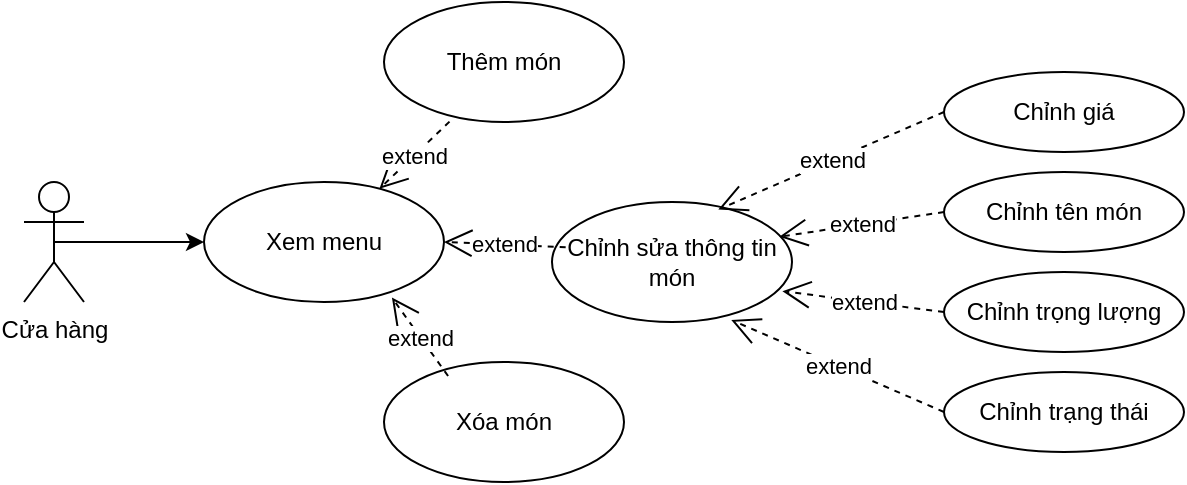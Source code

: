 <mxfile version="24.7.12">
  <diagram name="Trang-1" id="mTAyE8ov1XycSRFEkVgL">
    <mxGraphModel dx="1050" dy="557" grid="1" gridSize="10" guides="1" tooltips="1" connect="1" arrows="1" fold="1" page="1" pageScale="1" pageWidth="827" pageHeight="1169" math="0" shadow="0">
      <root>
        <mxCell id="0" />
        <mxCell id="1" parent="0" />
        <mxCell id="khxOmThZWsIG-eRezaMW-1" value="Cửa hàng" style="shape=umlActor;verticalLabelPosition=bottom;verticalAlign=top;html=1;outlineConnect=0;" vertex="1" parent="1">
          <mxGeometry x="150" y="160" width="30" height="60" as="geometry" />
        </mxCell>
        <mxCell id="khxOmThZWsIG-eRezaMW-2" value="" style="endArrow=classic;html=1;rounded=0;exitX=0.5;exitY=0.5;exitDx=0;exitDy=0;exitPerimeter=0;entryX=0;entryY=0.5;entryDx=0;entryDy=0;" edge="1" parent="1" source="khxOmThZWsIG-eRezaMW-1" target="khxOmThZWsIG-eRezaMW-3">
          <mxGeometry width="50" height="50" relative="1" as="geometry">
            <mxPoint x="240" y="340" as="sourcePoint" />
            <mxPoint x="240" y="180" as="targetPoint" />
          </mxGeometry>
        </mxCell>
        <mxCell id="khxOmThZWsIG-eRezaMW-3" value="Xem menu" style="ellipse;whiteSpace=wrap;html=1;" vertex="1" parent="1">
          <mxGeometry x="240" y="160" width="120" height="60" as="geometry" />
        </mxCell>
        <mxCell id="khxOmThZWsIG-eRezaMW-4" value="extend" style="endArrow=open;endSize=12;dashed=1;html=1;rounded=0;exitX=0.273;exitY=0.997;exitDx=0;exitDy=0;exitPerimeter=0;" edge="1" parent="1" source="khxOmThZWsIG-eRezaMW-5" target="khxOmThZWsIG-eRezaMW-3">
          <mxGeometry width="160" relative="1" as="geometry">
            <mxPoint x="450" y="410" as="sourcePoint" />
            <mxPoint x="610" y="410" as="targetPoint" />
          </mxGeometry>
        </mxCell>
        <mxCell id="khxOmThZWsIG-eRezaMW-5" value="Thêm món" style="ellipse;whiteSpace=wrap;html=1;" vertex="1" parent="1">
          <mxGeometry x="330" y="70" width="120" height="60" as="geometry" />
        </mxCell>
        <mxCell id="khxOmThZWsIG-eRezaMW-6" value="Xóa món" style="ellipse;whiteSpace=wrap;html=1;" vertex="1" parent="1">
          <mxGeometry x="330" y="250" width="120" height="60" as="geometry" />
        </mxCell>
        <mxCell id="khxOmThZWsIG-eRezaMW-7" value="Chỉnh sửa thông tin món" style="ellipse;whiteSpace=wrap;html=1;" vertex="1" parent="1">
          <mxGeometry x="414" y="170" width="120" height="60" as="geometry" />
        </mxCell>
        <mxCell id="khxOmThZWsIG-eRezaMW-10" value="Chỉnh giá" style="ellipse;whiteSpace=wrap;html=1;" vertex="1" parent="1">
          <mxGeometry x="610" y="105" width="120" height="40" as="geometry" />
        </mxCell>
        <mxCell id="khxOmThZWsIG-eRezaMW-11" value="Chỉnh tên món" style="ellipse;whiteSpace=wrap;html=1;" vertex="1" parent="1">
          <mxGeometry x="610" y="155" width="120" height="40" as="geometry" />
        </mxCell>
        <mxCell id="khxOmThZWsIG-eRezaMW-12" value="Chỉnh trọng lượng" style="ellipse;whiteSpace=wrap;html=1;" vertex="1" parent="1">
          <mxGeometry x="610" y="205" width="120" height="40" as="geometry" />
        </mxCell>
        <mxCell id="khxOmThZWsIG-eRezaMW-13" value="Chỉnh trạng thái" style="ellipse;whiteSpace=wrap;html=1;" vertex="1" parent="1">
          <mxGeometry x="610" y="255" width="120" height="40" as="geometry" />
        </mxCell>
        <mxCell id="khxOmThZWsIG-eRezaMW-15" value="extend" style="endArrow=open;endSize=12;dashed=1;html=1;rounded=0;exitX=0.057;exitY=0.377;exitDx=0;exitDy=0;exitPerimeter=0;entryX=1;entryY=0.5;entryDx=0;entryDy=0;" edge="1" parent="1" source="khxOmThZWsIG-eRezaMW-7" target="khxOmThZWsIG-eRezaMW-3">
          <mxGeometry width="160" relative="1" as="geometry">
            <mxPoint x="373" y="140" as="sourcePoint" />
            <mxPoint x="338" y="173" as="targetPoint" />
          </mxGeometry>
        </mxCell>
        <mxCell id="khxOmThZWsIG-eRezaMW-16" value="extend" style="endArrow=open;endSize=12;dashed=1;html=1;rounded=0;exitX=0.267;exitY=0.117;exitDx=0;exitDy=0;exitPerimeter=0;entryX=0.783;entryY=0.963;entryDx=0;entryDy=0;entryPerimeter=0;" edge="1" parent="1" source="khxOmThZWsIG-eRezaMW-6" target="khxOmThZWsIG-eRezaMW-3">
          <mxGeometry width="160" relative="1" as="geometry">
            <mxPoint x="431" y="203" as="sourcePoint" />
            <mxPoint x="370" y="200" as="targetPoint" />
          </mxGeometry>
        </mxCell>
        <mxCell id="khxOmThZWsIG-eRezaMW-17" value="extend" style="endArrow=open;endSize=12;dashed=1;html=1;rounded=0;exitX=0;exitY=0.5;exitDx=0;exitDy=0;entryX=0.693;entryY=0.063;entryDx=0;entryDy=0;entryPerimeter=0;" edge="1" parent="1" source="khxOmThZWsIG-eRezaMW-10" target="khxOmThZWsIG-eRezaMW-7">
          <mxGeometry width="160" relative="1" as="geometry">
            <mxPoint x="431" y="203" as="sourcePoint" />
            <mxPoint x="370" y="200" as="targetPoint" />
          </mxGeometry>
        </mxCell>
        <mxCell id="khxOmThZWsIG-eRezaMW-18" value="extend" style="endArrow=open;endSize=12;dashed=1;html=1;rounded=0;exitX=0;exitY=0.5;exitDx=0;exitDy=0;entryX=0.947;entryY=0.29;entryDx=0;entryDy=0;entryPerimeter=0;" edge="1" parent="1" source="khxOmThZWsIG-eRezaMW-11" target="khxOmThZWsIG-eRezaMW-7">
          <mxGeometry width="160" relative="1" as="geometry">
            <mxPoint x="441" y="213" as="sourcePoint" />
            <mxPoint x="380" y="210" as="targetPoint" />
          </mxGeometry>
        </mxCell>
        <mxCell id="khxOmThZWsIG-eRezaMW-19" value="extend" style="endArrow=open;endSize=12;dashed=1;html=1;rounded=0;exitX=0;exitY=0.5;exitDx=0;exitDy=0;entryX=0.96;entryY=0.743;entryDx=0;entryDy=0;entryPerimeter=0;" edge="1" parent="1" source="khxOmThZWsIG-eRezaMW-12" target="khxOmThZWsIG-eRezaMW-7">
          <mxGeometry width="160" relative="1" as="geometry">
            <mxPoint x="620" y="185" as="sourcePoint" />
            <mxPoint x="544" y="210" as="targetPoint" />
          </mxGeometry>
        </mxCell>
        <mxCell id="khxOmThZWsIG-eRezaMW-20" value="extend" style="endArrow=open;endSize=12;dashed=1;html=1;rounded=0;exitX=0;exitY=0.5;exitDx=0;exitDy=0;entryX=0.747;entryY=0.983;entryDx=0;entryDy=0;entryPerimeter=0;" edge="1" parent="1" source="khxOmThZWsIG-eRezaMW-13" target="khxOmThZWsIG-eRezaMW-7">
          <mxGeometry width="160" relative="1" as="geometry">
            <mxPoint x="620" y="235" as="sourcePoint" />
            <mxPoint x="539" y="225" as="targetPoint" />
          </mxGeometry>
        </mxCell>
      </root>
    </mxGraphModel>
  </diagram>
</mxfile>
